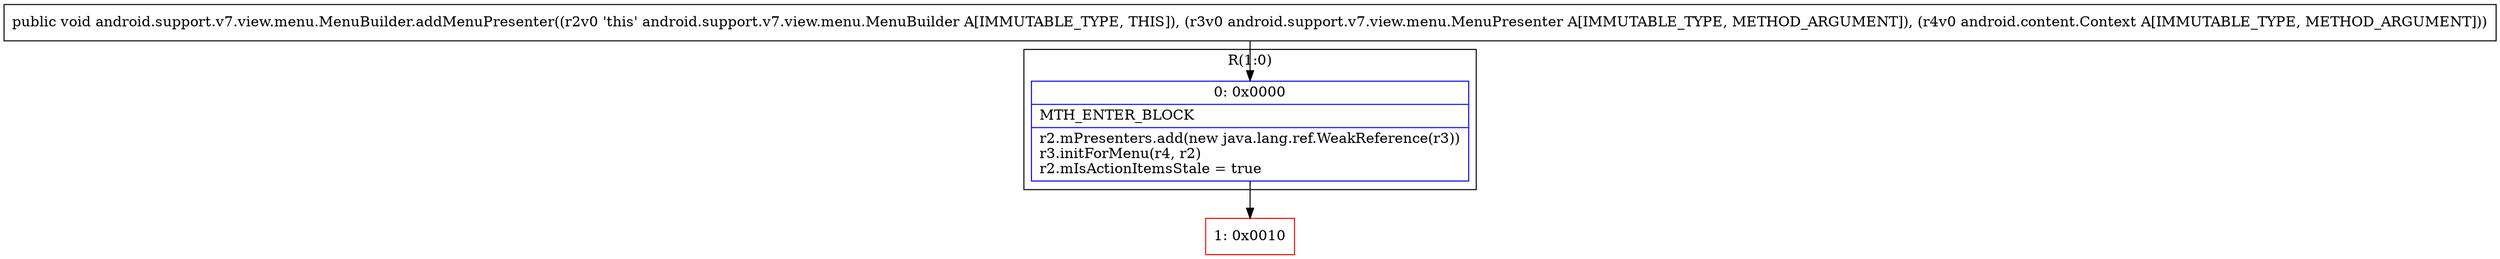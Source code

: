 digraph "CFG forandroid.support.v7.view.menu.MenuBuilder.addMenuPresenter(Landroid\/support\/v7\/view\/menu\/MenuPresenter;Landroid\/content\/Context;)V" {
subgraph cluster_Region_1425207016 {
label = "R(1:0)";
node [shape=record,color=blue];
Node_0 [shape=record,label="{0\:\ 0x0000|MTH_ENTER_BLOCK\l|r2.mPresenters.add(new java.lang.ref.WeakReference(r3))\lr3.initForMenu(r4, r2)\lr2.mIsActionItemsStale = true\l}"];
}
Node_1 [shape=record,color=red,label="{1\:\ 0x0010}"];
MethodNode[shape=record,label="{public void android.support.v7.view.menu.MenuBuilder.addMenuPresenter((r2v0 'this' android.support.v7.view.menu.MenuBuilder A[IMMUTABLE_TYPE, THIS]), (r3v0 android.support.v7.view.menu.MenuPresenter A[IMMUTABLE_TYPE, METHOD_ARGUMENT]), (r4v0 android.content.Context A[IMMUTABLE_TYPE, METHOD_ARGUMENT])) }"];
MethodNode -> Node_0;
Node_0 -> Node_1;
}

